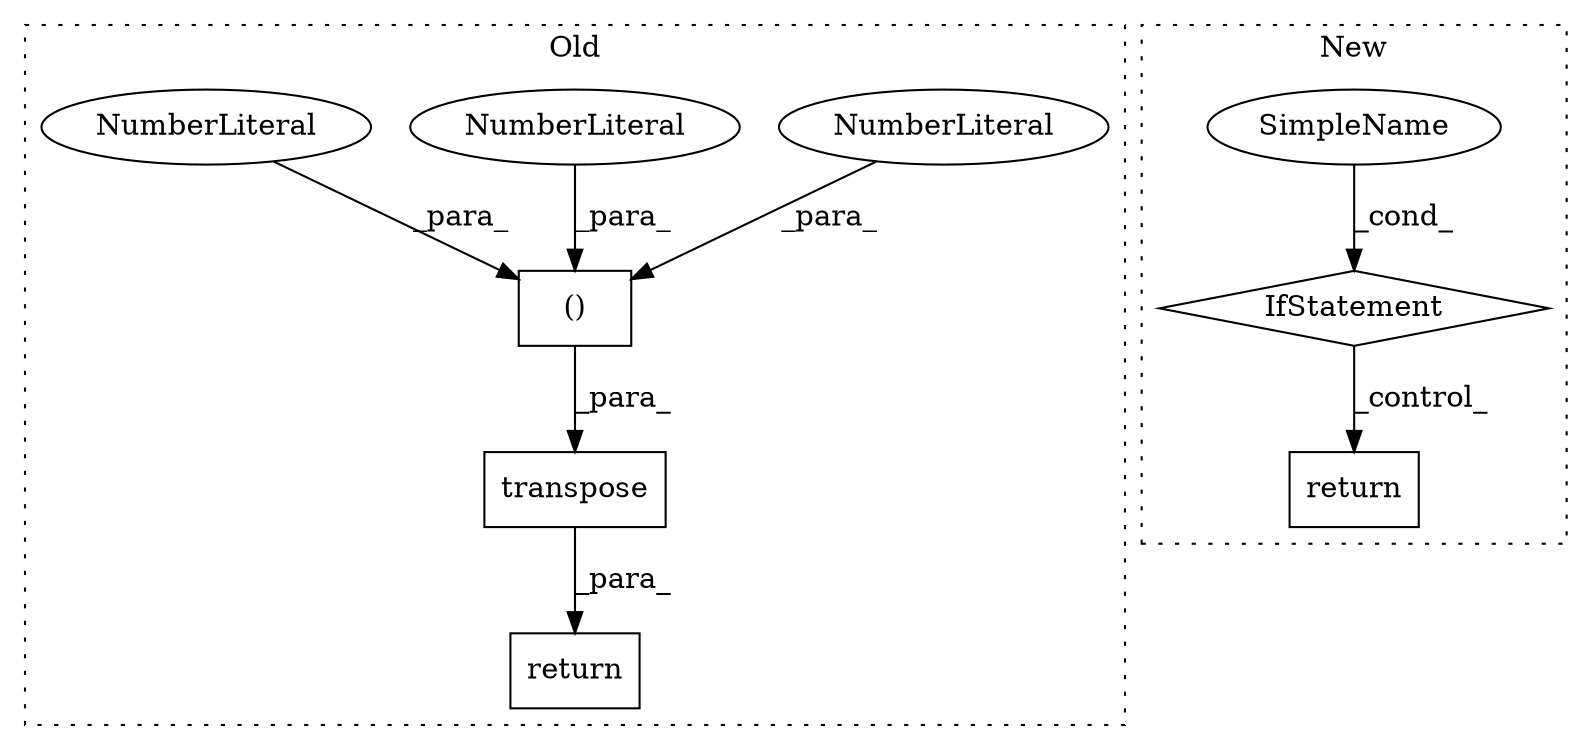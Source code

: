 digraph G {
subgraph cluster0 {
1 [label="transpose" a="32" s="24396,24460" l="10,2" shape="box"];
5 [label="return" a="41" s="25074" l="7" shape="box"];
6 [label="()" a="106" s="24417" l="43" shape="box"];
7 [label="NumberLiteral" a="34" s="24431" l="1" shape="ellipse"];
8 [label="NumberLiteral" a="34" s="24445" l="1" shape="ellipse"];
9 [label="NumberLiteral" a="34" s="24417" l="1" shape="ellipse"];
label = "Old";
style="dotted";
}
subgraph cluster1 {
2 [label="return" a="41" s="29194" l="7" shape="box"];
3 [label="IfStatement" a="25" s="28496,28538" l="8,2" shape="diamond"];
4 [label="SimpleName" a="42" s="" l="" shape="ellipse"];
label = "New";
style="dotted";
}
1 -> 5 [label="_para_"];
3 -> 2 [label="_control_"];
4 -> 3 [label="_cond_"];
6 -> 1 [label="_para_"];
7 -> 6 [label="_para_"];
8 -> 6 [label="_para_"];
9 -> 6 [label="_para_"];
}
